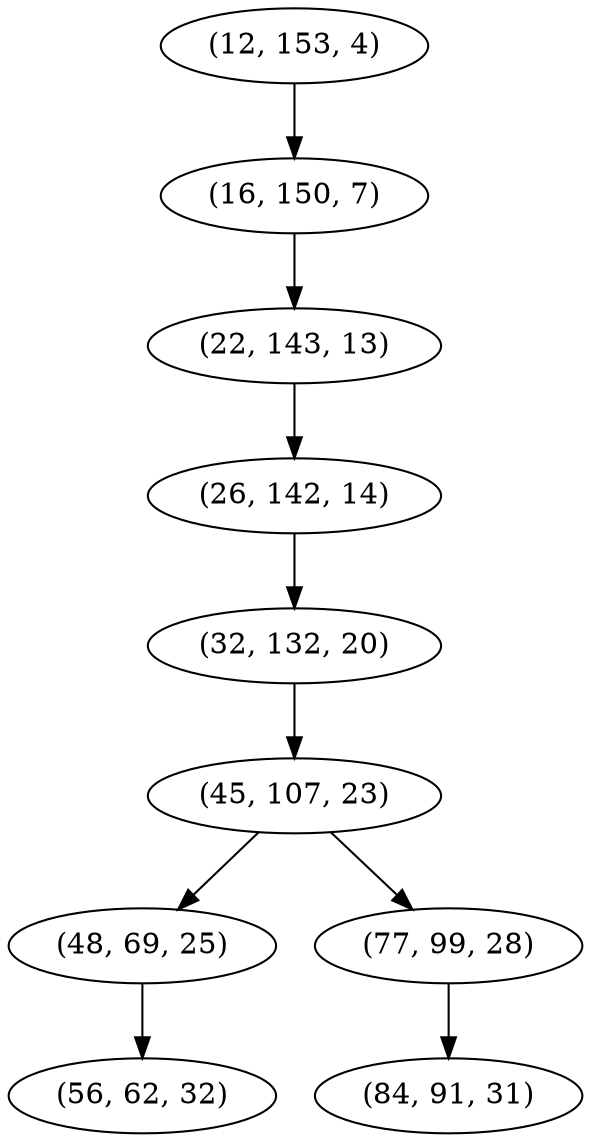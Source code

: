 digraph tree {
    "(12, 153, 4)";
    "(16, 150, 7)";
    "(22, 143, 13)";
    "(26, 142, 14)";
    "(32, 132, 20)";
    "(45, 107, 23)";
    "(48, 69, 25)";
    "(56, 62, 32)";
    "(77, 99, 28)";
    "(84, 91, 31)";
    "(12, 153, 4)" -> "(16, 150, 7)";
    "(16, 150, 7)" -> "(22, 143, 13)";
    "(22, 143, 13)" -> "(26, 142, 14)";
    "(26, 142, 14)" -> "(32, 132, 20)";
    "(32, 132, 20)" -> "(45, 107, 23)";
    "(45, 107, 23)" -> "(48, 69, 25)";
    "(45, 107, 23)" -> "(77, 99, 28)";
    "(48, 69, 25)" -> "(56, 62, 32)";
    "(77, 99, 28)" -> "(84, 91, 31)";
}
